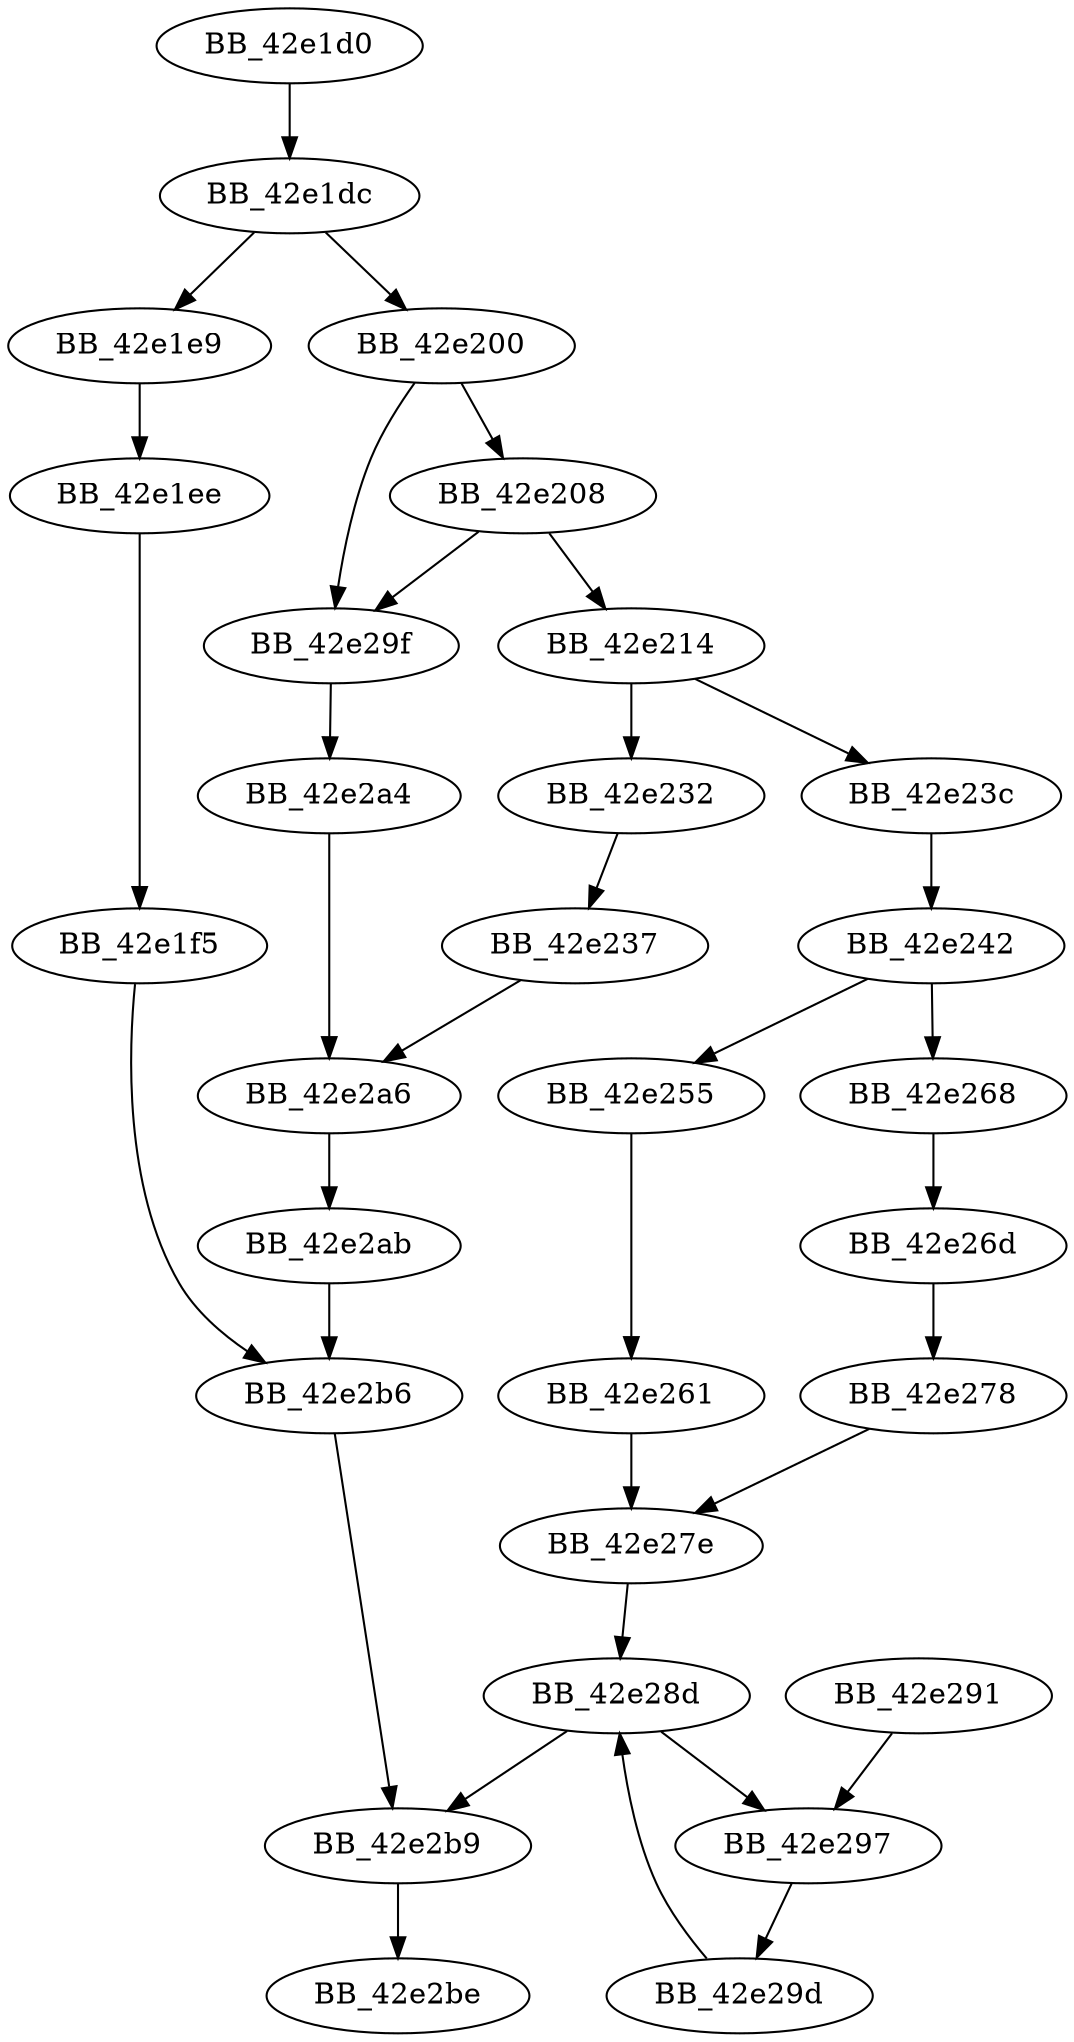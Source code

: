 DiGraph __write{
BB_42e1d0->BB_42e1dc
BB_42e1dc->BB_42e1e9
BB_42e1dc->BB_42e200
BB_42e1e9->BB_42e1ee
BB_42e1ee->BB_42e1f5
BB_42e1f5->BB_42e2b6
BB_42e200->BB_42e208
BB_42e200->BB_42e29f
BB_42e208->BB_42e214
BB_42e208->BB_42e29f
BB_42e214->BB_42e232
BB_42e214->BB_42e23c
BB_42e232->BB_42e237
BB_42e237->BB_42e2a6
BB_42e23c->BB_42e242
BB_42e242->BB_42e255
BB_42e242->BB_42e268
BB_42e255->BB_42e261
BB_42e261->BB_42e27e
BB_42e268->BB_42e26d
BB_42e26d->BB_42e278
BB_42e278->BB_42e27e
BB_42e27e->BB_42e28d
BB_42e28d->BB_42e297
BB_42e28d->BB_42e2b9
BB_42e291->BB_42e297
BB_42e297->BB_42e29d
BB_42e29d->BB_42e28d
BB_42e29f->BB_42e2a4
BB_42e2a4->BB_42e2a6
BB_42e2a6->BB_42e2ab
BB_42e2ab->BB_42e2b6
BB_42e2b6->BB_42e2b9
BB_42e2b9->BB_42e2be
}
